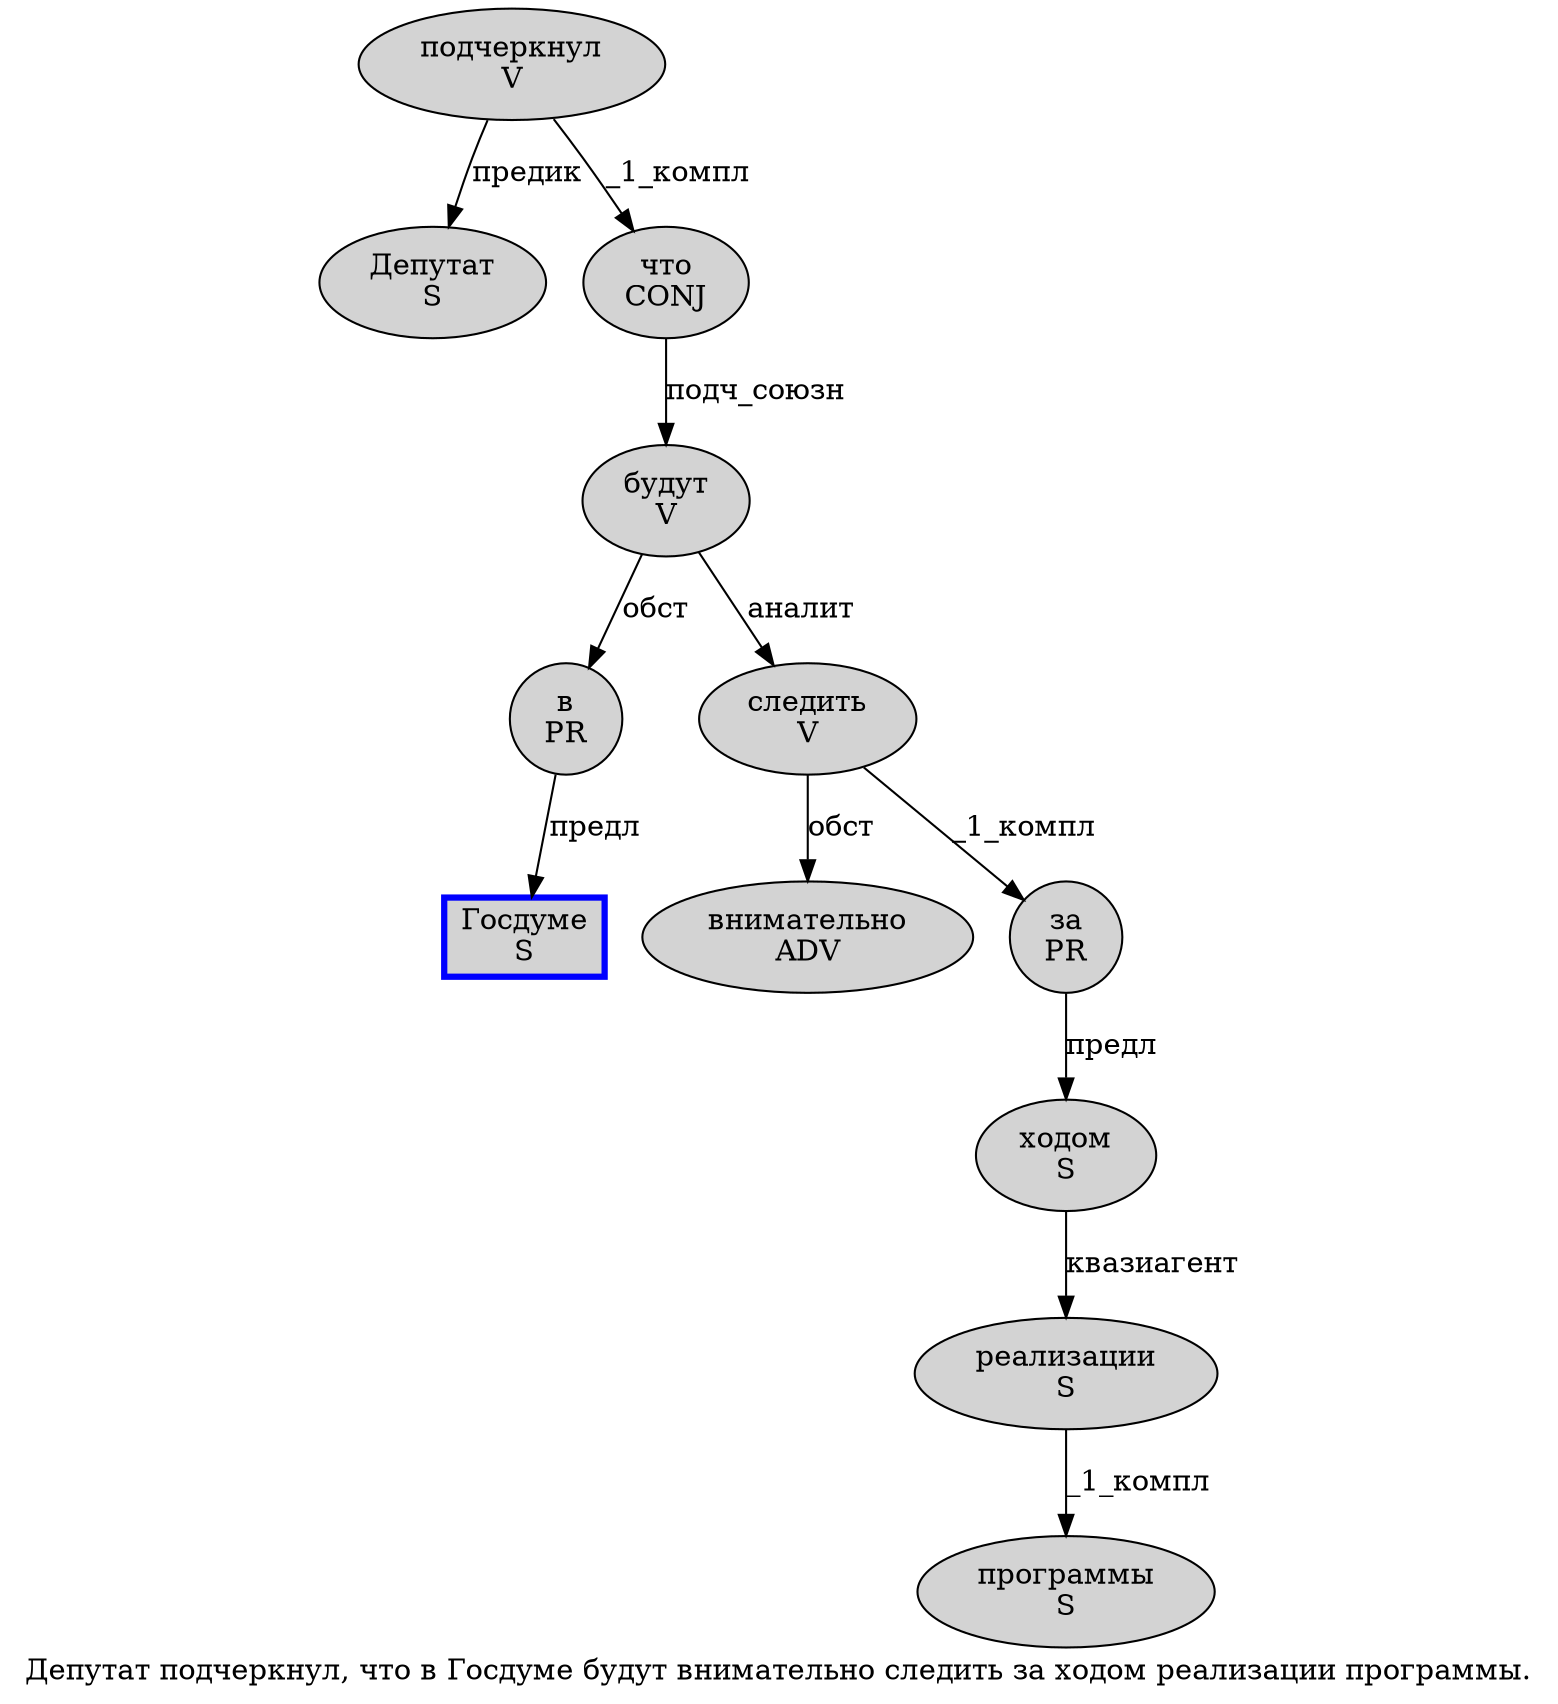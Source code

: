 digraph SENTENCE_1030 {
	graph [label="Депутат подчеркнул, что в Госдуме будут внимательно следить за ходом реализации программы."]
	node [style=filled]
		0 [label="Депутат
S" color="" fillcolor=lightgray penwidth=1 shape=ellipse]
		1 [label="подчеркнул
V" color="" fillcolor=lightgray penwidth=1 shape=ellipse]
		3 [label="что
CONJ" color="" fillcolor=lightgray penwidth=1 shape=ellipse]
		4 [label="в
PR" color="" fillcolor=lightgray penwidth=1 shape=ellipse]
		5 [label="Госдуме
S" color=blue fillcolor=lightgray penwidth=3 shape=box]
		6 [label="будут
V" color="" fillcolor=lightgray penwidth=1 shape=ellipse]
		7 [label="внимательно
ADV" color="" fillcolor=lightgray penwidth=1 shape=ellipse]
		8 [label="следить
V" color="" fillcolor=lightgray penwidth=1 shape=ellipse]
		9 [label="за
PR" color="" fillcolor=lightgray penwidth=1 shape=ellipse]
		10 [label="ходом
S" color="" fillcolor=lightgray penwidth=1 shape=ellipse]
		11 [label="реализации
S" color="" fillcolor=lightgray penwidth=1 shape=ellipse]
		12 [label="программы
S" color="" fillcolor=lightgray penwidth=1 shape=ellipse]
			3 -> 6 [label="подч_союзн"]
			6 -> 4 [label="обст"]
			6 -> 8 [label="аналит"]
			10 -> 11 [label="квазиагент"]
			4 -> 5 [label="предл"]
			11 -> 12 [label="_1_компл"]
			9 -> 10 [label="предл"]
			1 -> 0 [label="предик"]
			1 -> 3 [label="_1_компл"]
			8 -> 7 [label="обст"]
			8 -> 9 [label="_1_компл"]
}